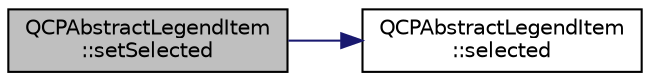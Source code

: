 digraph "QCPAbstractLegendItem::setSelected"
{
 // LATEX_PDF_SIZE
  edge [fontname="Helvetica",fontsize="10",labelfontname="Helvetica",labelfontsize="10"];
  node [fontname="Helvetica",fontsize="10",shape=record];
  rankdir="LR";
  Node1 [label="QCPAbstractLegendItem\l::setSelected",height=0.2,width=0.4,color="black", fillcolor="grey75", style="filled", fontcolor="black",tooltip=" "];
  Node1 -> Node2 [color="midnightblue",fontsize="10",style="solid",fontname="Helvetica"];
  Node2 [label="QCPAbstractLegendItem\l::selected",height=0.2,width=0.4,color="black", fillcolor="white", style="filled",URL="$classQCPAbstractLegendItem.html#adf427dbb05d5f1a8e84c6abcb05becdf",tooltip=" "];
}
